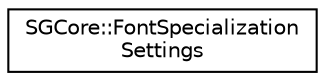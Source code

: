 digraph "Graphical Class Hierarchy"
{
 // LATEX_PDF_SIZE
  edge [fontname="Helvetica",fontsize="10",labelfontname="Helvetica",labelfontsize="10"];
  node [fontname="Helvetica",fontsize="10",shape=record];
  rankdir="LR";
  Node0 [label="SGCore::FontSpecialization\lSettings",height=0.2,width=0.4,color="black", fillcolor="white", style="filled",URL="$structSGCore_1_1FontSpecializationSettings.html",tooltip=" "];
}
